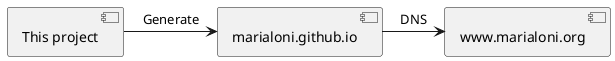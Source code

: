 @startuml
[This project]
[marialoni.github.io]
[www.marialoni.org]

[This project] -> marialoni.github.io : Generate
marialoni.github.io -> www.marialoni.org : DNS
@enduml
